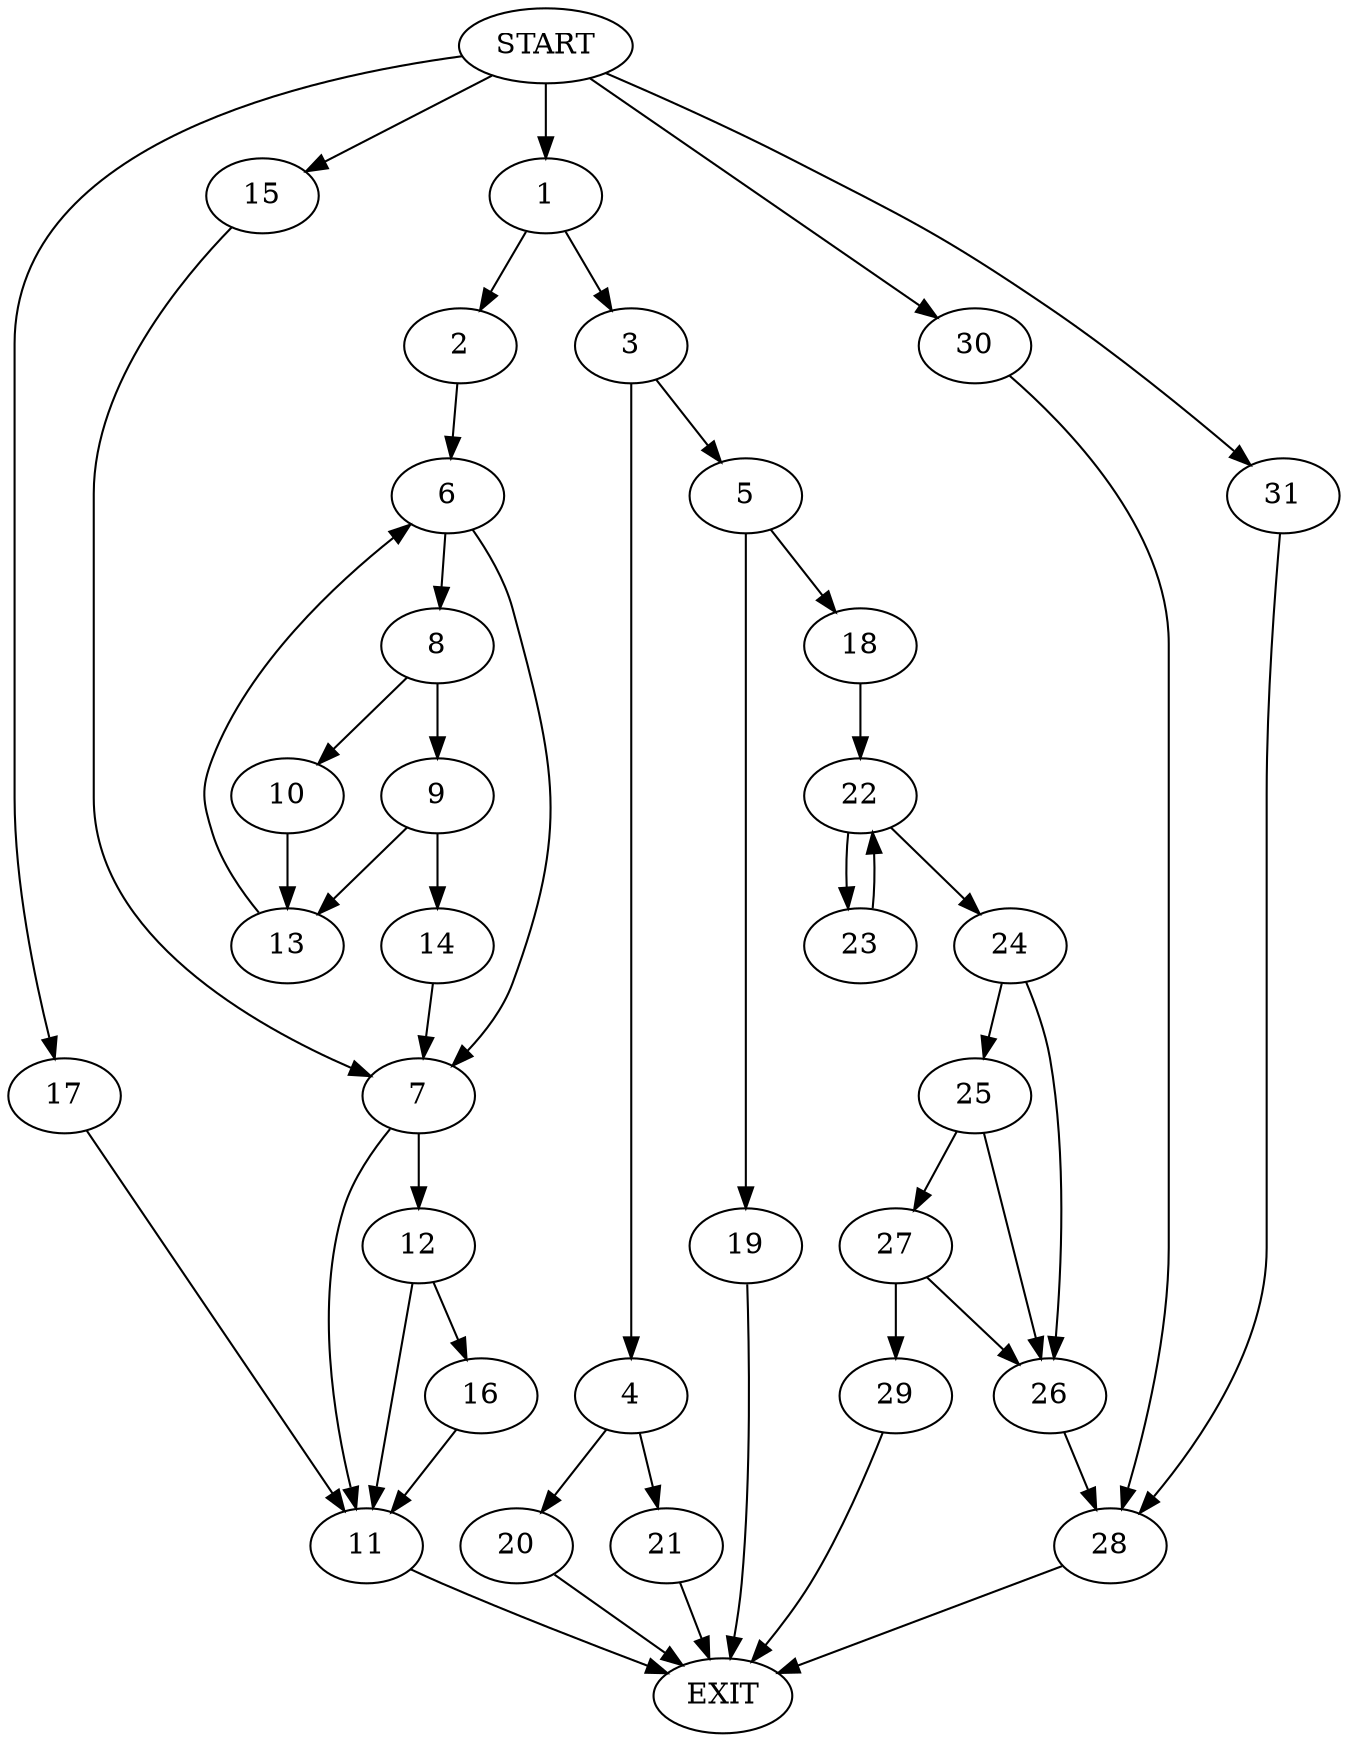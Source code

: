 digraph {
0 [label="START"]
32 [label="EXIT"]
0 -> 1
1 -> 2
1 -> 3
3 -> 4
3 -> 5
2 -> 6
6 -> 7
6 -> 8
8 -> 9
8 -> 10
7 -> 11
7 -> 12
9 -> 13
9 -> 14
10 -> 13
13 -> 6
14 -> 7
0 -> 15
15 -> 7
11 -> 32
12 -> 11
12 -> 16
16 -> 11
0 -> 17
17 -> 11
5 -> 18
5 -> 19
4 -> 20
4 -> 21
19 -> 32
18 -> 22
22 -> 23
22 -> 24
23 -> 22
24 -> 25
24 -> 26
25 -> 27
25 -> 26
26 -> 28
27 -> 29
27 -> 26
29 -> 32
28 -> 32
0 -> 30
30 -> 28
0 -> 31
31 -> 28
21 -> 32
20 -> 32
}
